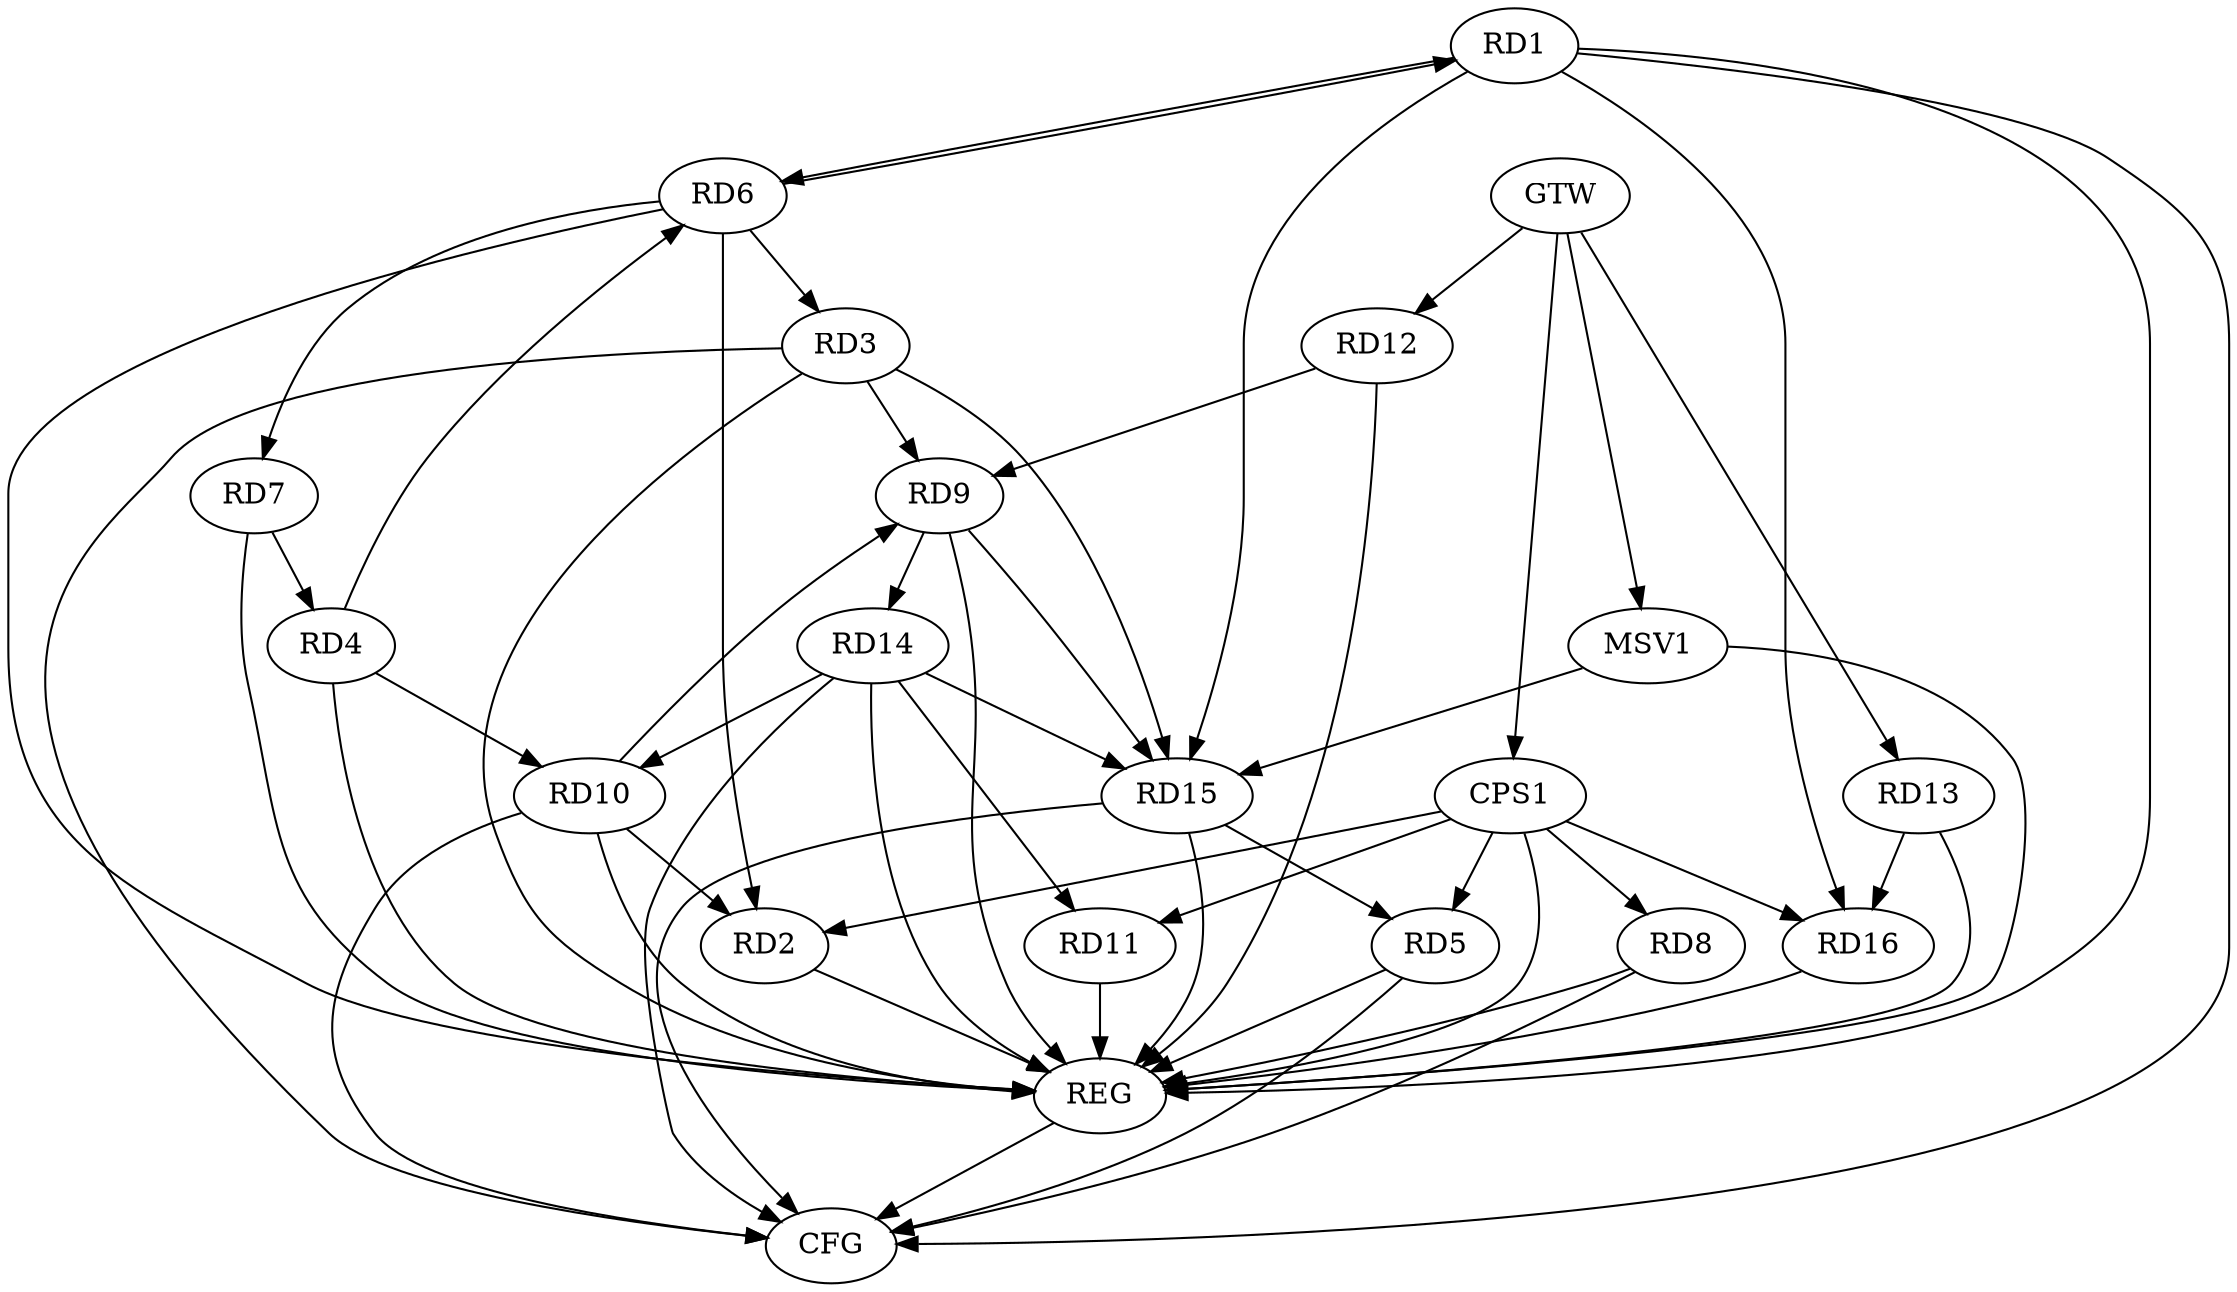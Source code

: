 strict digraph G {
  RD1 [ label="RD1" ];
  RD2 [ label="RD2" ];
  RD3 [ label="RD3" ];
  RD4 [ label="RD4" ];
  RD5 [ label="RD5" ];
  RD6 [ label="RD6" ];
  RD7 [ label="RD7" ];
  RD8 [ label="RD8" ];
  RD9 [ label="RD9" ];
  RD10 [ label="RD10" ];
  RD11 [ label="RD11" ];
  RD12 [ label="RD12" ];
  RD13 [ label="RD13" ];
  RD14 [ label="RD14" ];
  RD15 [ label="RD15" ];
  RD16 [ label="RD16" ];
  CPS1 [ label="CPS1" ];
  GTW [ label="GTW" ];
  REG [ label="REG" ];
  CFG [ label="CFG" ];
  MSV1 [ label="MSV1" ];
  RD1 -> RD6;
  RD6 -> RD1;
  RD1 -> RD15;
  RD1 -> RD16;
  RD6 -> RD2;
  RD10 -> RD2;
  RD6 -> RD3;
  RD3 -> RD9;
  RD3 -> RD15;
  RD4 -> RD6;
  RD7 -> RD4;
  RD4 -> RD10;
  RD15 -> RD5;
  RD6 -> RD7;
  RD10 -> RD9;
  RD12 -> RD9;
  RD9 -> RD14;
  RD9 -> RD15;
  RD14 -> RD10;
  RD14 -> RD11;
  RD13 -> RD16;
  RD14 -> RD15;
  CPS1 -> RD2;
  CPS1 -> RD5;
  CPS1 -> RD8;
  CPS1 -> RD11;
  CPS1 -> RD16;
  GTW -> RD12;
  GTW -> RD13;
  GTW -> CPS1;
  RD1 -> REG;
  RD2 -> REG;
  RD3 -> REG;
  RD4 -> REG;
  RD5 -> REG;
  RD6 -> REG;
  RD7 -> REG;
  RD8 -> REG;
  RD9 -> REG;
  RD10 -> REG;
  RD11 -> REG;
  RD12 -> REG;
  RD13 -> REG;
  RD14 -> REG;
  RD15 -> REG;
  RD16 -> REG;
  CPS1 -> REG;
  RD8 -> CFG;
  RD5 -> CFG;
  RD3 -> CFG;
  RD10 -> CFG;
  RD14 -> CFG;
  RD1 -> CFG;
  RD15 -> CFG;
  REG -> CFG;
  MSV1 -> RD15;
  GTW -> MSV1;
  MSV1 -> REG;
}
